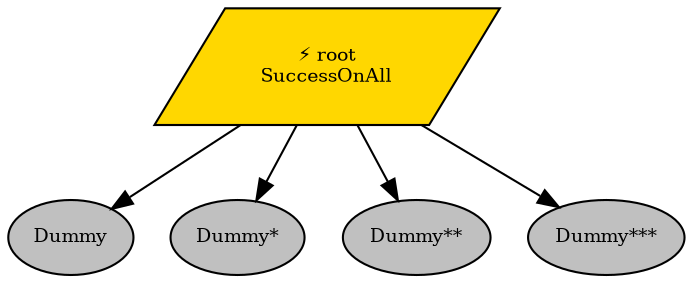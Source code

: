 digraph pastafarianism {
ordering=out;
graph [fontname="times-roman"];
node [fontname="times-roman"];
edge [fontname="times-roman"];
root [fillcolor=gold, fontcolor=black, fontsize=9, label="⚡ root\nSuccessOnAll", shape=parallelogram, style=filled];
Dummy [fillcolor=gray, fontcolor=black, fontsize=9, label=Dummy, shape=ellipse, style=filled];
root -> Dummy;
"Dummy*" [fillcolor=gray, fontcolor=black, fontsize=9, label="Dummy*", shape=ellipse, style=filled];
root -> "Dummy*";
"Dummy**" [fillcolor=gray, fontcolor=black, fontsize=9, label="Dummy**", shape=ellipse, style=filled];
root -> "Dummy**";
"Dummy***" [fillcolor=gray, fontcolor=black, fontsize=9, label="Dummy***", shape=ellipse, style=filled];
root -> "Dummy***";
}
